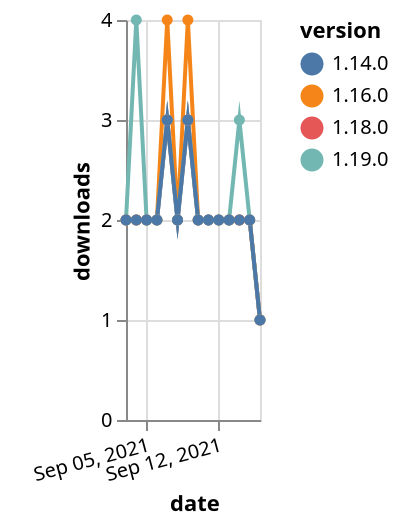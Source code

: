 {"$schema": "https://vega.github.io/schema/vega-lite/v5.json", "description": "A simple bar chart with embedded data.", "data": {"values": [{"date": "2021-09-03", "total": 1440, "delta": 2, "version": "1.18.0"}, {"date": "2021-09-04", "total": 1442, "delta": 2, "version": "1.18.0"}, {"date": "2021-09-05", "total": 1444, "delta": 2, "version": "1.18.0"}, {"date": "2021-09-06", "total": 1446, "delta": 2, "version": "1.18.0"}, {"date": "2021-09-07", "total": 1449, "delta": 3, "version": "1.18.0"}, {"date": "2021-09-08", "total": 1451, "delta": 2, "version": "1.18.0"}, {"date": "2021-09-09", "total": 1454, "delta": 3, "version": "1.18.0"}, {"date": "2021-09-10", "total": 1456, "delta": 2, "version": "1.18.0"}, {"date": "2021-09-11", "total": 1458, "delta": 2, "version": "1.18.0"}, {"date": "2021-09-12", "total": 1460, "delta": 2, "version": "1.18.0"}, {"date": "2021-09-13", "total": 1462, "delta": 2, "version": "1.18.0"}, {"date": "2021-09-14", "total": 1464, "delta": 2, "version": "1.18.0"}, {"date": "2021-09-15", "total": 1466, "delta": 2, "version": "1.18.0"}, {"date": "2021-09-16", "total": 1467, "delta": 1, "version": "1.18.0"}, {"date": "2021-09-03", "total": 1974, "delta": 2, "version": "1.16.0"}, {"date": "2021-09-04", "total": 1976, "delta": 2, "version": "1.16.0"}, {"date": "2021-09-05", "total": 1978, "delta": 2, "version": "1.16.0"}, {"date": "2021-09-06", "total": 1980, "delta": 2, "version": "1.16.0"}, {"date": "2021-09-07", "total": 1984, "delta": 4, "version": "1.16.0"}, {"date": "2021-09-08", "total": 1986, "delta": 2, "version": "1.16.0"}, {"date": "2021-09-09", "total": 1990, "delta": 4, "version": "1.16.0"}, {"date": "2021-09-10", "total": 1992, "delta": 2, "version": "1.16.0"}, {"date": "2021-09-11", "total": 1994, "delta": 2, "version": "1.16.0"}, {"date": "2021-09-12", "total": 1996, "delta": 2, "version": "1.16.0"}, {"date": "2021-09-13", "total": 1998, "delta": 2, "version": "1.16.0"}, {"date": "2021-09-14", "total": 2000, "delta": 2, "version": "1.16.0"}, {"date": "2021-09-15", "total": 2002, "delta": 2, "version": "1.16.0"}, {"date": "2021-09-16", "total": 2003, "delta": 1, "version": "1.16.0"}, {"date": "2021-09-03", "total": 997, "delta": 2, "version": "1.19.0"}, {"date": "2021-09-04", "total": 1001, "delta": 4, "version": "1.19.0"}, {"date": "2021-09-05", "total": 1003, "delta": 2, "version": "1.19.0"}, {"date": "2021-09-06", "total": 1005, "delta": 2, "version": "1.19.0"}, {"date": "2021-09-07", "total": 1008, "delta": 3, "version": "1.19.0"}, {"date": "2021-09-08", "total": 1010, "delta": 2, "version": "1.19.0"}, {"date": "2021-09-09", "total": 1013, "delta": 3, "version": "1.19.0"}, {"date": "2021-09-10", "total": 1015, "delta": 2, "version": "1.19.0"}, {"date": "2021-09-11", "total": 1017, "delta": 2, "version": "1.19.0"}, {"date": "2021-09-12", "total": 1019, "delta": 2, "version": "1.19.0"}, {"date": "2021-09-13", "total": 1021, "delta": 2, "version": "1.19.0"}, {"date": "2021-09-14", "total": 1024, "delta": 3, "version": "1.19.0"}, {"date": "2021-09-15", "total": 1026, "delta": 2, "version": "1.19.0"}, {"date": "2021-09-16", "total": 1027, "delta": 1, "version": "1.19.0"}, {"date": "2021-09-03", "total": 2043, "delta": 2, "version": "1.14.0"}, {"date": "2021-09-04", "total": 2045, "delta": 2, "version": "1.14.0"}, {"date": "2021-09-05", "total": 2047, "delta": 2, "version": "1.14.0"}, {"date": "2021-09-06", "total": 2049, "delta": 2, "version": "1.14.0"}, {"date": "2021-09-07", "total": 2052, "delta": 3, "version": "1.14.0"}, {"date": "2021-09-08", "total": 2054, "delta": 2, "version": "1.14.0"}, {"date": "2021-09-09", "total": 2057, "delta": 3, "version": "1.14.0"}, {"date": "2021-09-10", "total": 2059, "delta": 2, "version": "1.14.0"}, {"date": "2021-09-11", "total": 2061, "delta": 2, "version": "1.14.0"}, {"date": "2021-09-12", "total": 2063, "delta": 2, "version": "1.14.0"}, {"date": "2021-09-13", "total": 2065, "delta": 2, "version": "1.14.0"}, {"date": "2021-09-14", "total": 2067, "delta": 2, "version": "1.14.0"}, {"date": "2021-09-15", "total": 2069, "delta": 2, "version": "1.14.0"}, {"date": "2021-09-16", "total": 2070, "delta": 1, "version": "1.14.0"}]}, "width": "container", "mark": {"type": "line", "point": {"filled": true}}, "encoding": {"x": {"field": "date", "type": "temporal", "timeUnit": "yearmonthdate", "title": "date", "axis": {"labelAngle": -15}}, "y": {"field": "delta", "type": "quantitative", "title": "downloads"}, "color": {"field": "version", "type": "nominal"}, "tooltip": {"field": "delta"}}}
